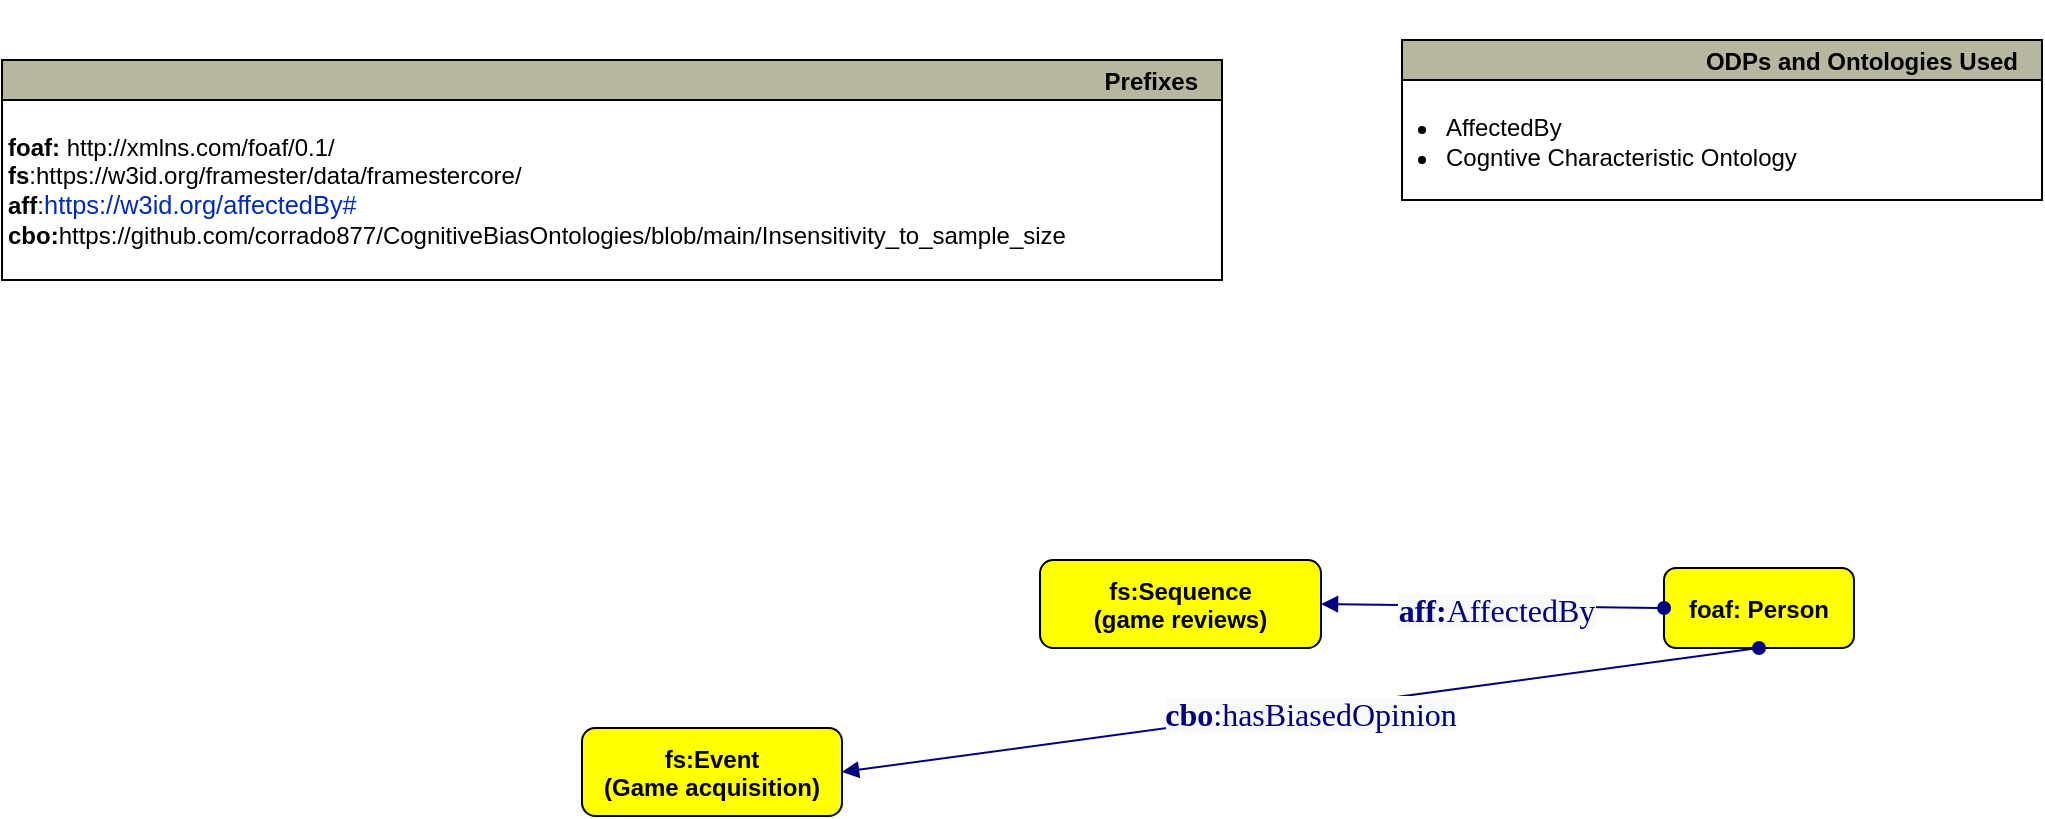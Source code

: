 <mxfile version="24.0.5" type="device">
  <diagram name="Page-1" id="cbpPXX-dyT5s-ZYUZ89M">
    <mxGraphModel dx="1877" dy="-600" grid="1" gridSize="10" guides="1" tooltips="1" connect="1" arrows="1" fold="1" page="1" pageScale="1" pageWidth="827" pageHeight="1169" math="0" shadow="0">
      <root>
        <mxCell id="0" />
        <mxCell id="1" parent="0" />
        <mxCell id="shT0HkmOFGitXh8zyB-2-85" value="Prefixes" style="graphMlID=n0;shape=swimlane;startSize=20;fillColor=#b7b69e;strokeColor=#000000;strokeWidth=1.0;align=right;spacingRight=10;fontStyle=1" parent="1" vertex="1">
          <mxGeometry x="-50" y="1260" width="610" height="110" as="geometry">
            <mxRectangle x="-550" y="110" width="100" height="30" as="alternateBounds" />
          </mxGeometry>
        </mxCell>
        <UserObject label="&lt;b style=&quot;border-color: var(--border-color);&quot;&gt;foaf:&amp;nbsp;&lt;/b&gt;&lt;span style=&quot;border-color: var(--border-color); background-color: initial;&quot;&gt;http://xmlns.com/foaf/0.1/&lt;br&gt;&lt;b style=&quot;border-color: var(--border-color);&quot;&gt;fs&lt;/b&gt;:https://w3id.org/framester/data/framestercore/&lt;br&gt;&lt;b&gt;aff&lt;/b&gt;:&lt;a style=&quot;text-decoration-line: none; color: rgb(0, 43, 184); background: none rgb(255, 255, 255); font-family: sans-serif; font-size: 12.7px;&quot; href=&quot;http://ontologydesignpatterns.org/wiki/index.php?title=Special:ClickHandler&amp;amp;link=https://w3id.org/affectedBy&amp;amp;message=OWL%20building%20block&amp;amp;from_page_id=4464&amp;amp;update=&quot;&gt;https://w3id.org/affectedBy#&lt;/a&gt;&lt;br&gt;&lt;b&gt;cbo:&lt;/b&gt;https://github.com/corrado877/CognitiveBiasOntologies/blob/main/Insensitivity_to_sample_size&lt;br&gt;&lt;/span&gt;" link="http://www.w3.org/2000/01/rdf-schema#" id="shT0HkmOFGitXh8zyB-2-86">
          <mxCell style="text;whiteSpace=wrap;html=1;" parent="shT0HkmOFGitXh8zyB-2-85" vertex="1">
            <mxGeometry x="1" y="30" width="640" height="170" as="geometry" />
          </mxCell>
        </UserObject>
        <mxCell id="shT0HkmOFGitXh8zyB-2-88" value="ODPs and Ontologies Used" style="graphMlID=n0;shape=swimlane;startSize=20;fillColor=#b7b69e;strokeColor=#000000;strokeWidth=1.0;align=right;spacingRight=10;fontStyle=1" parent="1" vertex="1">
          <mxGeometry x="650" y="1250" width="320" height="80" as="geometry" />
        </mxCell>
        <mxCell id="shT0HkmOFGitXh8zyB-2-89" value="&lt;ul&gt;&lt;li style=&quot;border-color: var(--border-color);&quot;&gt;&lt;span style=&quot;background-color: initial;&quot;&gt;AffectedBy&lt;/span&gt;&lt;br&gt;&lt;/li&gt;&lt;li style=&quot;border-color: var(--border-color);&quot;&gt;Cogntive Characteristic Ontology&lt;/li&gt;&lt;/ul&gt;" style="text;html=1;strokeColor=none;fillColor=none;align=left;verticalAlign=middle;whiteSpace=wrap;rounded=0;" parent="shT0HkmOFGitXh8zyB-2-88" vertex="1">
          <mxGeometry x="-20" y="-20" width="270" height="142" as="geometry" />
        </mxCell>
        <mxCell id="ixtPq8T3jQu9ciznEWjq-1" value="foaf: Person" style="graphMlID=n4;shape=rect;rounded=1;arcsize=30;fillColor=#ffff00;strokeColor=#000000;strokeWidth=1.0;fontStyle=1" parent="1" vertex="1">
          <mxGeometry x="781.01" y="1514" width="94.97" height="40" as="geometry" />
        </mxCell>
        <mxCell id="ixtPq8T3jQu9ciznEWjq-4" value="fs:Sequence&#xa;(game reviews)" style="graphMlID=n4;shape=rect;rounded=1;arcsize=30;fillColor=#ffff00;strokeColor=#000000;strokeWidth=1.0;fontStyle=1" parent="1" vertex="1">
          <mxGeometry x="469.01" y="1510" width="140.49" height="44" as="geometry" />
        </mxCell>
        <mxCell id="ixtPq8T3jQu9ciznEWjq-7" value="fs:Event&#xa;(Game acquisition)" style="graphMlID=n4;shape=rect;rounded=1;arcsize=30;fillColor=#ffff00;strokeColor=#000000;strokeWidth=1.0;fontStyle=1" parent="1" vertex="1">
          <mxGeometry x="240" y="1594" width="130" height="44" as="geometry" />
        </mxCell>
        <mxCell id="Gp_MZLsWmdcRPW0NS3Ks-1" value="" style="graphMlID=e0;rounded=0;endArrow=block;strokeColor=#000080;strokeWidth=1.0;startArrow=oval;startFill=1;endFill=1;exitX=0;exitY=0.5;exitDx=0;exitDy=0;entryX=1;entryY=0.5;entryDx=0;entryDy=0;" edge="1" parent="1" source="ixtPq8T3jQu9ciznEWjq-1" target="ixtPq8T3jQu9ciznEWjq-4">
          <mxGeometry relative="1" as="geometry">
            <mxPoint x="400" y="1470.082" as="sourcePoint" />
            <mxPoint x="551" y="1470" as="targetPoint" />
          </mxGeometry>
        </mxCell>
        <mxCell id="Gp_MZLsWmdcRPW0NS3Ks-2" value="&lt;font face=&quot;dialog&quot; color=&quot;#000080&quot;&gt;&lt;span style=&quot;font-size: 16px; background-color: rgb(248, 249, 250);&quot;&gt;&lt;b&gt;aff:&lt;/b&gt;AffectedBy&lt;/span&gt;&lt;/font&gt;" style="text;html=1;align=center;verticalAlign=middle;resizable=0;points=[];labelBackgroundColor=#ffffff;" vertex="1" connectable="0" parent="Gp_MZLsWmdcRPW0NS3Ks-1">
          <mxGeometry x="-0.017" y="2" relative="1" as="geometry">
            <mxPoint as="offset" />
          </mxGeometry>
        </mxCell>
        <mxCell id="Gp_MZLsWmdcRPW0NS3Ks-3" value="" style="graphMlID=e0;rounded=0;endArrow=block;strokeColor=#000080;strokeWidth=1.0;startArrow=oval;startFill=1;endFill=1;exitX=0.5;exitY=1;exitDx=0;exitDy=0;entryX=1;entryY=0.5;entryDx=0;entryDy=0;" edge="1" parent="1" source="ixtPq8T3jQu9ciznEWjq-1" target="ixtPq8T3jQu9ciznEWjq-7">
          <mxGeometry relative="1" as="geometry">
            <mxPoint x="640" y="1650.082" as="sourcePoint" />
            <mxPoint x="791" y="1650" as="targetPoint" />
          </mxGeometry>
        </mxCell>
        <mxCell id="Gp_MZLsWmdcRPW0NS3Ks-4" value="&lt;span style=&quot;color: rgb(0 , 0 , 128) ; font-family: &amp;quot;dialog&amp;quot; ; font-size: 16px ; background-color: rgb(248 , 249 , 250)&quot;&gt;&lt;b&gt;cbo&lt;/b&gt;:hasBiasedOpinion&lt;/span&gt;" style="text;html=1;align=center;verticalAlign=middle;resizable=0;points=[];labelBackgroundColor=#ffffff;" vertex="1" connectable="0" parent="Gp_MZLsWmdcRPW0NS3Ks-3">
          <mxGeometry x="-0.017" y="2" relative="1" as="geometry">
            <mxPoint as="offset" />
          </mxGeometry>
        </mxCell>
      </root>
    </mxGraphModel>
  </diagram>
</mxfile>

